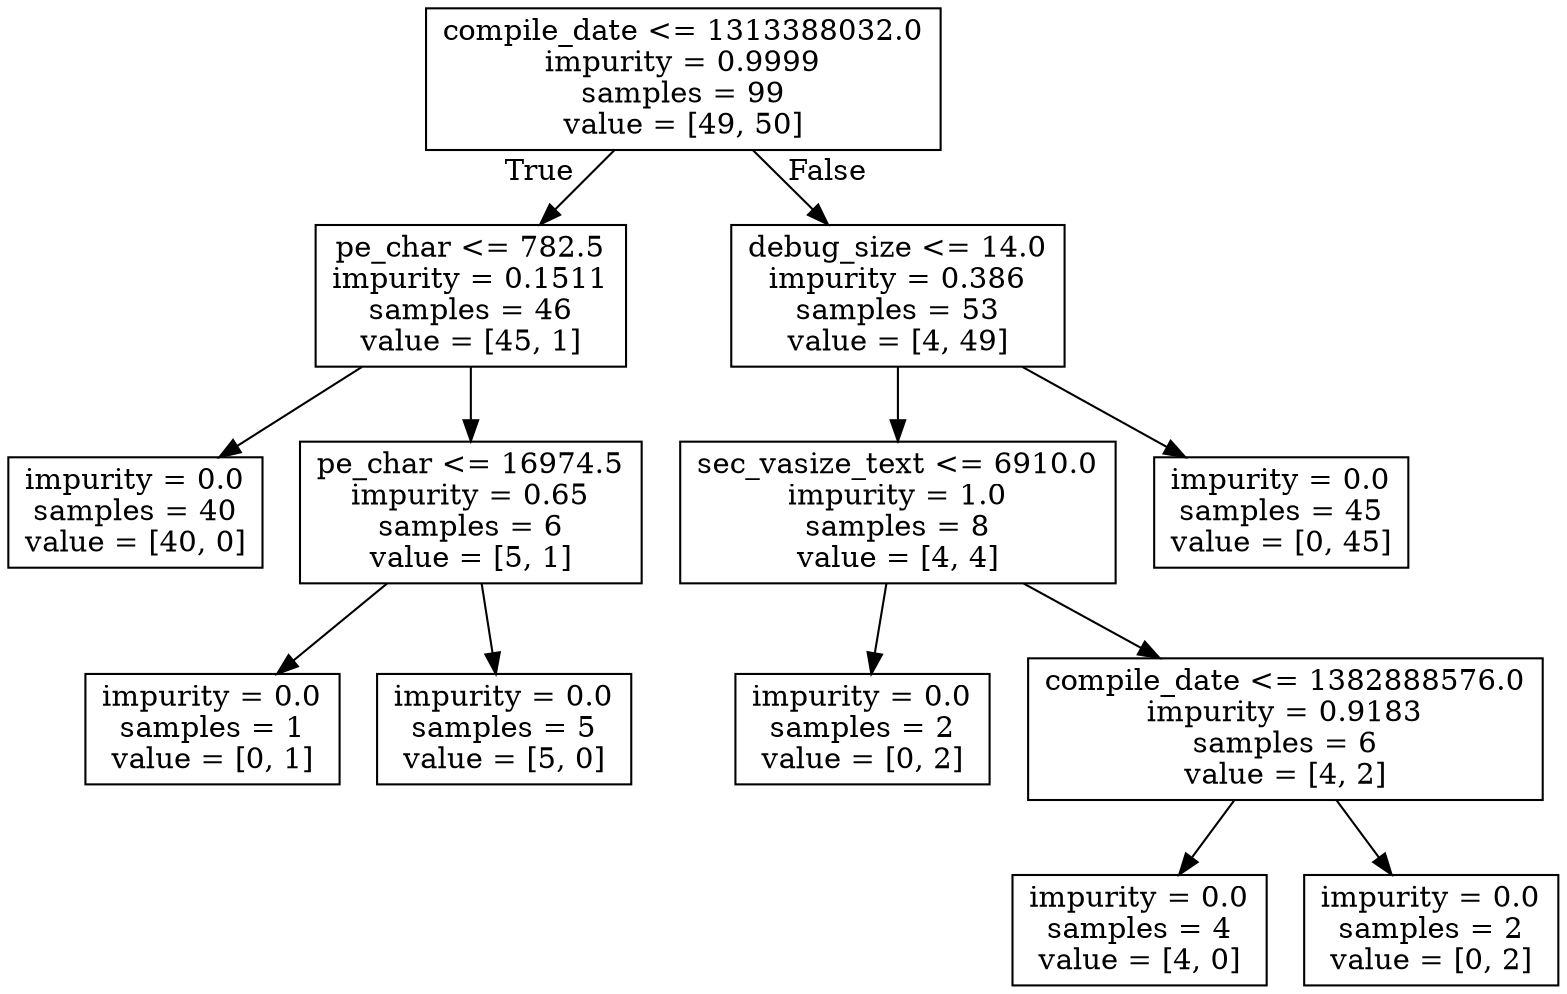 digraph Tree {
node [shape=box] ;
0 [label="compile_date <= 1313388032.0\nimpurity = 0.9999\nsamples = 99\nvalue = [49, 50]"] ;
1 [label="pe_char <= 782.5\nimpurity = 0.1511\nsamples = 46\nvalue = [45, 1]"] ;
0 -> 1 [labeldistance=2.5, labelangle=45, headlabel="True"] ;
2 [label="impurity = 0.0\nsamples = 40\nvalue = [40, 0]"] ;
1 -> 2 ;
3 [label="pe_char <= 16974.5\nimpurity = 0.65\nsamples = 6\nvalue = [5, 1]"] ;
1 -> 3 ;
4 [label="impurity = 0.0\nsamples = 1\nvalue = [0, 1]"] ;
3 -> 4 ;
5 [label="impurity = 0.0\nsamples = 5\nvalue = [5, 0]"] ;
3 -> 5 ;
6 [label="debug_size <= 14.0\nimpurity = 0.386\nsamples = 53\nvalue = [4, 49]"] ;
0 -> 6 [labeldistance=2.5, labelangle=-45, headlabel="False"] ;
7 [label="sec_vasize_text <= 6910.0\nimpurity = 1.0\nsamples = 8\nvalue = [4, 4]"] ;
6 -> 7 ;
8 [label="impurity = 0.0\nsamples = 2\nvalue = [0, 2]"] ;
7 -> 8 ;
9 [label="compile_date <= 1382888576.0\nimpurity = 0.9183\nsamples = 6\nvalue = [4, 2]"] ;
7 -> 9 ;
10 [label="impurity = 0.0\nsamples = 4\nvalue = [4, 0]"] ;
9 -> 10 ;
11 [label="impurity = 0.0\nsamples = 2\nvalue = [0, 2]"] ;
9 -> 11 ;
12 [label="impurity = 0.0\nsamples = 45\nvalue = [0, 45]"] ;
6 -> 12 ;
}